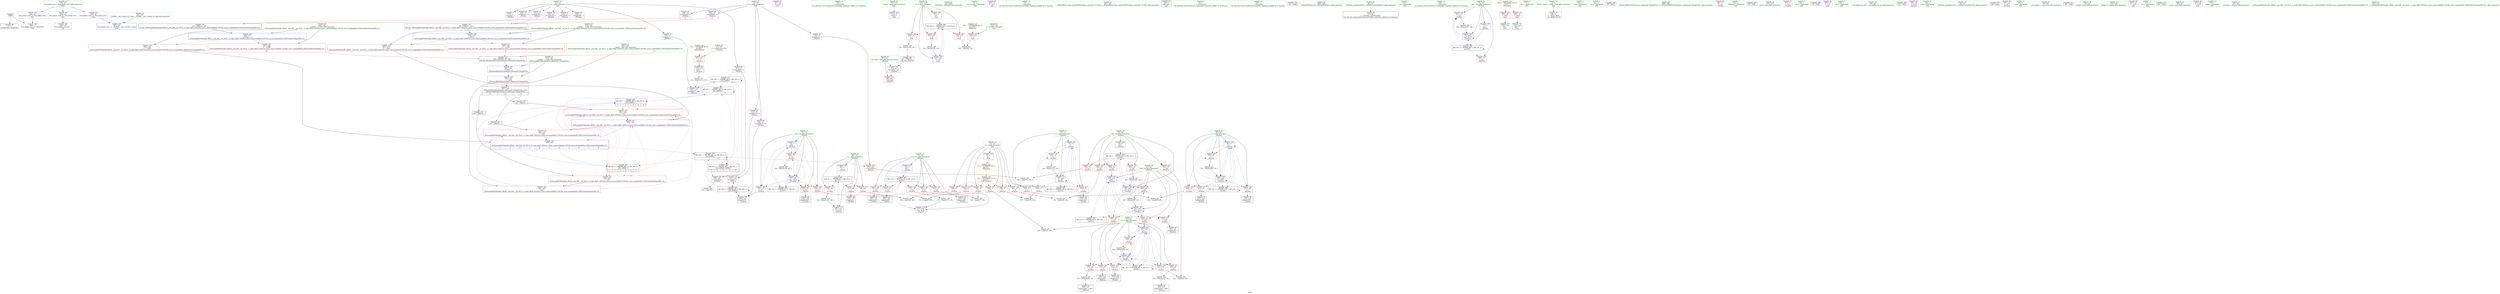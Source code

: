 digraph "SVFG" {
	label="SVFG";

	Node0x561dff64b0b0 [shape=record,color=grey,label="{NodeID: 0\nNullPtr}"];
	Node0x561dff64b0b0 -> Node0x561dff6716d0[style=solid];
	Node0x561dff64b0b0 -> Node0x561dff6781d0[style=solid];
	Node0x561dff674c80 [shape=record,color=grey,label="{NodeID: 263\n159 = cmp(158, 9, )\n}"];
	Node0x561dff678d60 [shape=record,color=blue,label="{NodeID: 180\n79\<--9\ni34\<--\n_Z5solvei\n}"];
	Node0x561dff678d60 -> Node0x561dff692430[style=dashed];
	Node0x561dff670040 [shape=record,color=purple,label="{NodeID: 97\n327\<--29\n\<--.str.6\nmain\n}"];
	Node0x561dff66e010 [shape=record,color=green,label="{NodeID: 14\n35\<--1\n\<--dummyObj\nCan only get source location for instruction, argument, global var or function.}"];
	Node0x561dff673950 [shape=record,color=blue,label="{NodeID: 194\n313\<--9\nretval\<--\nmain\n}"];
	Node0x561dff670c30 [shape=record,color=red,label="{NodeID: 111\n88\<--65\n\<--test.addr\n_Z5solvei\n}"];
	Node0x561dff66ee10 [shape=record,color=green,label="{NodeID: 28\n65\<--66\ntest.addr\<--test.addr_field_insensitive\n_Z5solvei\n}"];
	Node0x561dff66ee10 -> Node0x561dff670c30[style=solid];
	Node0x561dff66ee10 -> Node0x561dff6782d0[style=solid];
	Node0x561dff6aa7c0 [shape=record,color=black,label="{NodeID: 374\n293 = PHI(351, )\n}"];
	Node0x561dff6aa7c0 -> Node0x561dff677920[style=solid];
	Node0x561dff675ff0 [shape=record,color=red,label="{NodeID: 125\n155\<--75\n\<--j18\n_Z5solvei\n}"];
	Node0x561dff675ff0 -> Node0x561dff671db0[style=solid];
	Node0x561dff66fa00 [shape=record,color=green,label="{NodeID: 42\n261\<--262\n_ZNSolsEi\<--_ZNSolsEi_field_insensitive\n}"];
	Node0x561dff676b50 [shape=record,color=red,label="{NodeID: 139\n202\<--83\n\<--k\n_Z5solvei\n}"];
	Node0x561dff676b50 -> Node0x561dff675700[style=solid];
	Node0x561dff6716d0 [shape=record,color=black,label="{NodeID: 56\n2\<--3\ndummyVal\<--dummyVal\n}"];
	Node0x561dff6776b0 [shape=record,color=red,label="{NodeID: 153\n292\<--280\n\<--__b.addr\n_ZSt4swapIiENSt9enable_ifIXsr6__and_ISt6__not_ISt15__is_tuple_likeIT_EESt21is_move_constructibleIS3_ESt18is_move_assignableIS3_EEE5valueEvE4typeERS3_SC_\n|{<s0>12}}"];
	Node0x561dff6776b0:s0 -> Node0x561dff6aae90[style=solid,color=red];
	Node0x561dff672290 [shape=record,color=black,label="{NodeID: 70\n223\<--222\nidxprom60\<--\n_Z5solvei\n}"];
	Node0x561dff67dca0 [shape=record,color=grey,label="{NodeID: 250\n256 = Binary(255, 125, )\n}"];
	Node0x561dff67dca0 -> Node0x561dff6793e0[style=solid];
	Node0x561dff6782d0 [shape=record,color=blue,label="{NodeID: 167\n65\<--64\ntest.addr\<--test\n_Z5solvei\n}"];
	Node0x561dff6782d0 -> Node0x561dff670c30[style=dashed];
	Node0x561dff672df0 [shape=record,color=purple,label="{NodeID: 84\n224\<--11\narrayidx61\<--a\n_Z5solvei\n|{<s0>7}}"];
	Node0x561dff672df0:s0 -> Node0x561dff6aad10[style=solid,color=red];
	Node0x561dff64fa30 [shape=record,color=green,label="{NodeID: 1\n7\<--1\n__dso_handle\<--dummyObj\nGlob }"];
	Node0x561dff674e00 [shape=record,color=grey,label="{NodeID: 264\n107 = cmp(105, 106, )\n}"];
	Node0x561dff678e30 [shape=record,color=blue,label="{NodeID: 181\n81\<--184\nj38\<--\n_Z5solvei\n}"];
	Node0x561dff678e30 -> Node0x561dff676810[style=dashed];
	Node0x561dff678e30 -> Node0x561dff6768e0[style=dashed];
	Node0x561dff678e30 -> Node0x561dff6769b0[style=dashed];
	Node0x561dff678e30 -> Node0x561dff676a80[style=dashed];
	Node0x561dff678e30 -> Node0x561dff679310[style=dashed];
	Node0x561dff678e30 -> Node0x561dff692930[style=dashed];
	Node0x561dff670110 [shape=record,color=purple,label="{NodeID: 98\n328\<--31\n\<--.str.7\nmain\n}"];
	Node0x561dff66e110 [shape=record,color=green,label="{NodeID: 15\n114\<--1\n\<--dummyObj\nCan only get source location for instruction, argument, global var or function.}"];
	Node0x561dff673a20 [shape=record,color=blue,label="{NodeID: 195\n317\<--9\nit\<--\nmain\n}"];
	Node0x561dff673a20 -> Node0x561dff68df30[style=dashed];
	Node0x561dff670d00 [shape=record,color=red,label="{NodeID: 112\n111\<--67\n\<--c\n_Z5solvei\n}"];
	Node0x561dff670d00 -> Node0x561dff6719a0[style=solid];
	Node0x561dff66eee0 [shape=record,color=green,label="{NodeID: 29\n67\<--68\nc\<--c_field_insensitive\n_Z5solvei\n}"];
	Node0x561dff66eee0 -> Node0x561dff670d00[style=solid];
	Node0x561dff6aa8c0 [shape=record,color=black,label="{NodeID: 375\n297 = PHI(351, )\n}"];
	Node0x561dff6aa8c0 -> Node0x561dff6779f0[style=solid];
	Node0x561dff6760c0 [shape=record,color=red,label="{NodeID: 126\n161\<--75\n\<--j18\n_Z5solvei\n}"];
	Node0x561dff6760c0 -> Node0x561dff678a20[style=solid];
	Node0x561dff66fb00 [shape=record,color=green,label="{NodeID: 43\n264\<--265\n_ZSt4endlIcSt11char_traitsIcEERSt13basic_ostreamIT_T0_ES6_\<--_ZSt4endlIcSt11char_traitsIcEERSt13basic_ostreamIT_T0_ES6__field_insensitive\n}"];
	Node0x561dff676c20 [shape=record,color=red,label="{NodeID: 140\n212\<--83\n\<--k\n_Z5solvei\n}"];
	Node0x561dff676c20 -> Node0x561dff672020[style=solid];
	Node0x561dff6717d0 [shape=record,color=black,label="{NodeID: 57\n312\<--9\nmain_ret\<--\nmain\n}"];
	Node0x561dff677780 [shape=record,color=red,label="{NodeID: 154\n299\<--280\n\<--__b.addr\n_ZSt4swapIiENSt9enable_ifIXsr6__and_ISt6__not_ISt15__is_tuple_likeIT_EESt21is_move_constructibleIS3_ESt18is_move_assignableIS3_EEE5valueEvE4typeERS3_SC_\n}"];
	Node0x561dff677780 -> Node0x561dff673880[style=solid];
	Node0x561dff672360 [shape=record,color=black,label="{NodeID: 71\n234\<--233\nidxprom65\<--\n_Z5solvei\n}"];
	Node0x561dff67de20 [shape=record,color=grey,label="{NodeID: 251\n113 = Binary(112, 114, )\n}"];
	Node0x561dff67de20 -> Node0x561dff678540[style=solid];
	Node0x561dff6783a0 [shape=record,color=blue,label="{NodeID: 168\n69\<--9\ni\<--\n_Z5solvei\n}"];
	Node0x561dff6783a0 -> Node0x561dff68cb00[style=dashed];
	Node0x561dff672ec0 [shape=record,color=purple,label="{NodeID: 85\n143\<--13\narrayidx17\<--b\n_Z5solvei\n}"];
	Node0x561dff672ec0 -> Node0x561dff678880[style=solid];
	Node0x561dff65bf20 [shape=record,color=green,label="{NodeID: 2\n9\<--1\n\<--dummyObj\nCan only get source location for instruction, argument, global var or function.}"];
	Node0x561dff674f80 [shape=record,color=grey,label="{NodeID: 265\n189 = cmp(187, 188, )\n}"];
	Node0x561dff678f00 [shape=record,color=blue,label="{NodeID: 182\n83\<--199\nk\<--\n_Z5solvei\n}"];
	Node0x561dff678f00 -> Node0x561dff676b50[style=dashed];
	Node0x561dff678f00 -> Node0x561dff676c20[style=dashed];
	Node0x561dff678f00 -> Node0x561dff676cf0[style=dashed];
	Node0x561dff678f00 -> Node0x561dff676dc0[style=dashed];
	Node0x561dff678f00 -> Node0x561dff676e90[style=dashed];
	Node0x561dff678f00 -> Node0x561dff676f60[style=dashed];
	Node0x561dff678f00 -> Node0x561dff679240[style=dashed];
	Node0x561dff678f00 -> Node0x561dff692e30[style=dashed];
	Node0x561dff6701e0 [shape=record,color=purple,label="{NodeID: 99\n362\<--34\nllvm.global_ctors_0\<--llvm.global_ctors\nGlob }"];
	Node0x561dff6701e0 -> Node0x561dff677fd0[style=solid];
	Node0x561dff66e210 [shape=record,color=green,label="{NodeID: 16\n125\<--1\n\<--dummyObj\nCan only get source location for instruction, argument, global var or function.}"];
	Node0x561dff673af0 [shape=record,color=blue,label="{NodeID: 196\n317\<--343\nit\<--inc\nmain\n}"];
	Node0x561dff673af0 -> Node0x561dff68df30[style=dashed];
	Node0x561dff670dd0 [shape=record,color=red,label="{NodeID: 113\n99\<--69\n\<--i\n_Z5solvei\n}"];
	Node0x561dff670dd0 -> Node0x561dff675400[style=solid];
	Node0x561dff66efb0 [shape=record,color=green,label="{NodeID: 30\n69\<--70\ni\<--i_field_insensitive\n_Z5solvei\n}"];
	Node0x561dff66efb0 -> Node0x561dff670dd0[style=solid];
	Node0x561dff66efb0 -> Node0x561dff670ea0[style=solid];
	Node0x561dff66efb0 -> Node0x561dff6757d0[style=solid];
	Node0x561dff66efb0 -> Node0x561dff6783a0[style=solid];
	Node0x561dff66efb0 -> Node0x561dff6786e0[style=solid];
	Node0x561dff6aaa00 [shape=record,color=black,label="{NodeID: 376\n331 = PHI()\n}"];
	Node0x561dff690630 [shape=record,color=black,label="{NodeID: 293\nMR_28V_4 = PHI(MR_28V_6, MR_28V_3, )\npts\{140000 \}\n}"];
	Node0x561dff690630 -> Node0x561dff678880[style=dashed];
	Node0x561dff690630 -> Node0x561dff678a20[style=dashed];
	Node0x561dff690630 -> Node0x561dff690630[style=dashed];
	Node0x561dff690630 -> Node0x561dff693d30[style=dashed];
	Node0x561dff676190 [shape=record,color=red,label="{NodeID: 127\n168\<--75\n\<--j18\n_Z5solvei\n}"];
	Node0x561dff676190 -> Node0x561dff67d6a0[style=solid];
	Node0x561dff66fc00 [shape=record,color=green,label="{NodeID: 44\n266\<--267\n_ZNSolsEPFRSoS_E\<--_ZNSolsEPFRSoS_E_field_insensitive\n}"];
	Node0x561dff676cf0 [shape=record,color=red,label="{NodeID: 141\n218\<--83\n\<--k\n_Z5solvei\n}"];
	Node0x561dff676cf0 -> Node0x561dff67db20[style=solid];
	Node0x561dff6718a0 [shape=record,color=black,label="{NodeID: 58\n47\<--48\n\<--_ZNSt8ios_base4InitD1Ev\nCan only get source location for instruction, argument, global var or function.}"];
	Node0x561dff677850 [shape=record,color=red,label="{NodeID: 155\n290\<--287\n\<--call\n_ZSt4swapIiENSt9enable_ifIXsr6__and_ISt6__not_ISt15__is_tuple_likeIT_EESt21is_move_constructibleIS3_ESt18is_move_assignableIS3_EEE5valueEvE4typeERS3_SC_\n}"];
	Node0x561dff677850 -> Node0x561dff679650[style=solid];
	Node0x561dff672430 [shape=record,color=black,label="{NodeID: 72\n238\<--237\nidxprom68\<--sub67\n_Z5solvei\n}"];
	Node0x561dff67dfa0 [shape=record,color=grey,label="{NodeID: 252\n174 = Binary(173, 125, )\n}"];
	Node0x561dff67dfa0 -> Node0x561dff678bc0[style=solid];
	Node0x561dff678470 [shape=record,color=blue,label="{NodeID: 169\n71\<--9\nj\<--\n_Z5solvei\n}"];
	Node0x561dff678470 -> Node0x561dff6758a0[style=dashed];
	Node0x561dff678470 -> Node0x561dff675970[style=dashed];
	Node0x561dff678470 -> Node0x561dff675a40[style=dashed];
	Node0x561dff678470 -> Node0x561dff678610[style=dashed];
	Node0x561dff678470 -> Node0x561dff68d000[style=dashed];
	Node0x561dff672f90 [shape=record,color=purple,label="{NodeID: 86\n164\<--13\narrayidx27\<--b\n_Z5solvei\n}"];
	Node0x561dff672f90 -> Node0x561dff678a20[style=solid];
	Node0x561dff65bfb0 [shape=record,color=green,label="{NodeID: 3\n15\<--1\n.str\<--dummyObj\nGlob }"];
	Node0x561dff675100 [shape=record,color=grey,label="{NodeID: 266\n196 = cmp(194, 195, )\n}"];
	Node0x561dff678fd0 [shape=record,color=blue,label="{NodeID: 183\n85\<--9\nt\<--\n_Z5solvei\n}"];
	Node0x561dff678fd0 -> Node0x561dff677030[style=dashed];
	Node0x561dff678fd0 -> Node0x561dff677100[style=dashed];
	Node0x561dff678fd0 -> Node0x561dff6771d0[style=dashed];
	Node0x561dff678fd0 -> Node0x561dff6772a0[style=dashed];
	Node0x561dff678fd0 -> Node0x561dff678fd0[style=dashed];
	Node0x561dff678fd0 -> Node0x561dff6790a0[style=dashed];
	Node0x561dff678fd0 -> Node0x561dff693330[style=dashed];
	Node0x561dff6702e0 [shape=record,color=purple,label="{NodeID: 100\n363\<--34\nllvm.global_ctors_1\<--llvm.global_ctors\nGlob }"];
	Node0x561dff6702e0 -> Node0x561dff6780d0[style=solid];
	Node0x561dff66e310 [shape=record,color=green,label="{NodeID: 17\n145\<--1\n\<--dummyObj\nCan only get source location for instruction, argument, global var or function.}"];
	Node0x561dff68c100 [shape=record,color=black,label="{NodeID: 280\nMR_26V_7 = PHI(MR_26V_8, MR_26V_6, )\npts\{120000 \}\n|{<s0>7|<s1>7|<s2>7|<s3>8|<s4>8|<s5>8}}"];
	Node0x561dff68c100:s0 -> Node0x561dff677850[style=dashed,color=red];
	Node0x561dff68c100:s1 -> Node0x561dff677920[style=dashed,color=red];
	Node0x561dff68c100:s2 -> Node0x561dff6737b0[style=dashed,color=red];
	Node0x561dff68c100:s3 -> Node0x561dff677850[style=dashed,color=red];
	Node0x561dff68c100:s4 -> Node0x561dff677920[style=dashed,color=red];
	Node0x561dff68c100:s5 -> Node0x561dff6737b0[style=dashed,color=red];
	Node0x561dff673bc0 [shape=record,color=blue,label="{NodeID: 197\n353\<--352\n__t.addr\<--__t\n_ZSt4moveIRiEONSt16remove_referenceIT_E4typeEOS2_\n}"];
	Node0x561dff673bc0 -> Node0x561dff677e00[style=dashed];
	Node0x561dff670ea0 [shape=record,color=red,label="{NodeID: 114\n115\<--69\n\<--i\n_Z5solvei\n}"];
	Node0x561dff670ea0 -> Node0x561dff671a70[style=solid];
	Node0x561dff66f080 [shape=record,color=green,label="{NodeID: 31\n71\<--72\nj\<--j_field_insensitive\n_Z5solvei\n}"];
	Node0x561dff66f080 -> Node0x561dff6758a0[style=solid];
	Node0x561dff66f080 -> Node0x561dff675970[style=solid];
	Node0x561dff66f080 -> Node0x561dff675a40[style=solid];
	Node0x561dff66f080 -> Node0x561dff678470[style=solid];
	Node0x561dff66f080 -> Node0x561dff678610[style=solid];
	Node0x561dff6aaad0 [shape=record,color=black,label="{NodeID: 377\n276 = PHI(217, 235, )\n0th arg _ZSt4swapIiENSt9enable_ifIXsr6__and_ISt6__not_ISt15__is_tuple_likeIT_EESt21is_move_constructibleIS3_ESt18is_move_assignableIS3_EEE5valueEvE4typeERS3_SC_ }"];
	Node0x561dff6aaad0 -> Node0x561dff6794b0[style=solid];
	Node0x561dff690b30 [shape=record,color=black,label="{NodeID: 294\nMR_12V_3 = PHI(MR_12V_4, MR_12V_2, )\npts\{74 \}\n}"];
	Node0x561dff690b30 -> Node0x561dff675b10[style=dashed];
	Node0x561dff690b30 -> Node0x561dff675be0[style=dashed];
	Node0x561dff690b30 -> Node0x561dff675cb0[style=dashed];
	Node0x561dff690b30 -> Node0x561dff675d80[style=dashed];
	Node0x561dff690b30 -> Node0x561dff675e50[style=dashed];
	Node0x561dff690b30 -> Node0x561dff678bc0[style=dashed];
	Node0x561dff676260 [shape=record,color=red,label="{NodeID: 128\n241\<--77\n\<--ans\n_Z5solvei\n}"];
	Node0x561dff676260 -> Node0x561dff67e8a0[style=solid];
	Node0x561dff66fd00 [shape=record,color=green,label="{NodeID: 45\n278\<--279\n__a.addr\<--__a.addr_field_insensitive\n_ZSt4swapIiENSt9enable_ifIXsr6__and_ISt6__not_ISt15__is_tuple_likeIT_EESt21is_move_constructibleIS3_ESt18is_move_assignableIS3_EEE5valueEvE4typeERS3_SC_\n}"];
	Node0x561dff66fd00 -> Node0x561dff677510[style=solid];
	Node0x561dff66fd00 -> Node0x561dff6775e0[style=solid];
	Node0x561dff66fd00 -> Node0x561dff6794b0[style=solid];
	Node0x561dff676dc0 [shape=record,color=red,label="{NodeID: 142\n233\<--83\n\<--k\n_Z5solvei\n}"];
	Node0x561dff676dc0 -> Node0x561dff672360[style=solid];
	Node0x561dff6719a0 [shape=record,color=black,label="{NodeID: 59\n112\<--111\nconv\<--\n_Z5solvei\n}"];
	Node0x561dff6719a0 -> Node0x561dff67de20[style=solid];
	Node0x561dff677920 [shape=record,color=red,label="{NodeID: 156\n294\<--293\n\<--call1\n_ZSt4swapIiENSt9enable_ifIXsr6__and_ISt6__not_ISt15__is_tuple_likeIT_EESt21is_move_constructibleIS3_ESt18is_move_assignableIS3_EEE5valueEvE4typeERS3_SC_\n}"];
	Node0x561dff677920 -> Node0x561dff6737b0[style=solid];
	Node0x561dff672500 [shape=record,color=black,label="{NodeID: 73\n323\<--320\ncall\<--\nmain\n}"];
	Node0x561dff67e120 [shape=record,color=grey,label="{NodeID: 253\n230 = Binary(229, 125, )\n}"];
	Node0x561dff67e120 -> Node0x561dff6790a0[style=solid];
	Node0x561dff678540 [shape=record,color=blue,label="{NodeID: 170\n120\<--113\narrayidx7\<--sub\n_Z5solvei\n}"];
	Node0x561dff678540 -> Node0x561dff689900[style=dashed];
	Node0x561dff673060 [shape=record,color=purple,label="{NodeID: 87\n193\<--13\narrayidx43\<--b\n_Z5solvei\n}"];
	Node0x561dff673060 -> Node0x561dff677440[style=solid];
	Node0x561dff65c040 [shape=record,color=green,label="{NodeID: 4\n17\<--1\n.str.1\<--dummyObj\nGlob }"];
	Node0x561dff675280 [shape=record,color=grey,label="{NodeID: 267\n210 = cmp(208, 209, )\n}"];
	Node0x561dff6790a0 [shape=record,color=blue,label="{NodeID: 184\n85\<--230\nt\<--inc63\n_Z5solvei\n}"];
	Node0x561dff6790a0 -> Node0x561dff677030[style=dashed];
	Node0x561dff6790a0 -> Node0x561dff677100[style=dashed];
	Node0x561dff6790a0 -> Node0x561dff6771d0[style=dashed];
	Node0x561dff6790a0 -> Node0x561dff6772a0[style=dashed];
	Node0x561dff6790a0 -> Node0x561dff678fd0[style=dashed];
	Node0x561dff6790a0 -> Node0x561dff6790a0[style=dashed];
	Node0x561dff6790a0 -> Node0x561dff693330[style=dashed];
	Node0x561dff6703e0 [shape=record,color=purple,label="{NodeID: 101\n364\<--34\nllvm.global_ctors_2\<--llvm.global_ctors\nGlob }"];
	Node0x561dff6703e0 -> Node0x561dff6781d0[style=solid];
	Node0x561dff66e410 [shape=record,color=green,label="{NodeID: 18\n4\<--6\n_ZStL8__ioinit\<--_ZStL8__ioinit_field_insensitive\nGlob }"];
	Node0x561dff66e410 -> Node0x561dff672770[style=solid];
	Node0x561dff68c600 [shape=record,color=black,label="{NodeID: 281\nMR_28V_9 = PHI(MR_28V_10, MR_28V_8, )\npts\{140000 \}\n|{<s0>7|<s1>7|<s2>7|<s3>8|<s4>8|<s5>8}}"];
	Node0x561dff68c600:s0 -> Node0x561dff677850[style=dashed,color=red];
	Node0x561dff68c600:s1 -> Node0x561dff677920[style=dashed,color=red];
	Node0x561dff68c600:s2 -> Node0x561dff6737b0[style=dashed,color=red];
	Node0x561dff68c600:s3 -> Node0x561dff677850[style=dashed,color=red];
	Node0x561dff68c600:s4 -> Node0x561dff677920[style=dashed,color=red];
	Node0x561dff68c600:s5 -> Node0x561dff6737b0[style=dashed,color=red];
	Node0x561dff6757d0 [shape=record,color=red,label="{NodeID: 115\n131\<--69\n\<--i\n_Z5solvei\n}"];
	Node0x561dff6757d0 -> Node0x561dff67e2a0[style=solid];
	Node0x561dff66f150 [shape=record,color=green,label="{NodeID: 32\n73\<--74\ni12\<--i12_field_insensitive\n_Z5solvei\n}"];
	Node0x561dff66f150 -> Node0x561dff675b10[style=solid];
	Node0x561dff66f150 -> Node0x561dff675be0[style=solid];
	Node0x561dff66f150 -> Node0x561dff675cb0[style=solid];
	Node0x561dff66f150 -> Node0x561dff675d80[style=solid];
	Node0x561dff66f150 -> Node0x561dff675e50[style=solid];
	Node0x561dff66f150 -> Node0x561dff6787b0[style=solid];
	Node0x561dff66f150 -> Node0x561dff678bc0[style=solid];
	Node0x561dff6aad10 [shape=record,color=black,label="{NodeID: 378\n277 = PHI(224, 239, )\n1st arg _ZSt4swapIiENSt9enable_ifIXsr6__and_ISt6__not_ISt15__is_tuple_likeIT_EESt21is_move_constructibleIS3_ESt18is_move_assignableIS3_EEE5valueEvE4typeERS3_SC_ }"];
	Node0x561dff6aad10 -> Node0x561dff679580[style=solid];
	Node0x561dff691030 [shape=record,color=black,label="{NodeID: 295\nMR_14V_2 = PHI(MR_14V_4, MR_14V_1, )\npts\{76 \}\n}"];
	Node0x561dff691030 -> Node0x561dff678950[style=dashed];
	Node0x561dff676330 [shape=record,color=red,label="{NodeID: 129\n259\<--77\n\<--ans\n_Z5solvei\n}"];
	Node0x561dff66fdd0 [shape=record,color=green,label="{NodeID: 46\n280\<--281\n__b.addr\<--__b.addr_field_insensitive\n_ZSt4swapIiENSt9enable_ifIXsr6__and_ISt6__not_ISt15__is_tuple_likeIT_EESt21is_move_constructibleIS3_ESt18is_move_assignableIS3_EEE5valueEvE4typeERS3_SC_\n}"];
	Node0x561dff66fdd0 -> Node0x561dff6776b0[style=solid];
	Node0x561dff66fdd0 -> Node0x561dff677780[style=solid];
	Node0x561dff66fdd0 -> Node0x561dff679580[style=solid];
	Node0x561dff676e90 [shape=record,color=red,label="{NodeID: 143\n236\<--83\n\<--k\n_Z5solvei\n}"];
	Node0x561dff676e90 -> Node0x561dff67ea20[style=solid];
	Node0x561dff671a70 [shape=record,color=black,label="{NodeID: 60\n116\<--115\nidxprom\<--\n_Z5solvei\n}"];
	Node0x561dff6779f0 [shape=record,color=red,label="{NodeID: 157\n298\<--297\n\<--call2\n_ZSt4swapIiENSt9enable_ifIXsr6__and_ISt6__not_ISt15__is_tuple_likeIT_EESt21is_move_constructibleIS3_ESt18is_move_assignableIS3_EEE5valueEvE4typeERS3_SC_\n}"];
	Node0x561dff6779f0 -> Node0x561dff673880[style=solid];
	Node0x561dff6725d0 [shape=record,color=black,label="{NodeID: 74\n329\<--326\ncall1\<--\nmain\n}"];
	Node0x561dff67e2a0 [shape=record,color=grey,label="{NodeID: 254\n132 = Binary(131, 125, )\n}"];
	Node0x561dff67e2a0 -> Node0x561dff6786e0[style=solid];
	Node0x561dff678610 [shape=record,color=blue,label="{NodeID: 171\n71\<--124\nj\<--inc\n_Z5solvei\n}"];
	Node0x561dff678610 -> Node0x561dff6758a0[style=dashed];
	Node0x561dff678610 -> Node0x561dff675970[style=dashed];
	Node0x561dff678610 -> Node0x561dff675a40[style=dashed];
	Node0x561dff678610 -> Node0x561dff678610[style=dashed];
	Node0x561dff678610 -> Node0x561dff68d000[style=dashed];
	Node0x561dff673130 [shape=record,color=purple,label="{NodeID: 88\n235\<--13\narrayidx66\<--b\n_Z5solvei\n|{<s0>8}}"];
	Node0x561dff673130:s0 -> Node0x561dff6aaad0[style=solid,color=red];
	Node0x561dff65c0d0 [shape=record,color=green,label="{NodeID: 5\n19\<--1\n.str.2\<--dummyObj\nGlob }"];
	Node0x561dff675400 [shape=record,color=grey,label="{NodeID: 268\n101 = cmp(99, 100, )\n}"];
	Node0x561dff679170 [shape=record,color=blue,label="{NodeID: 185\n77\<--242\nans\<--inc70\n_Z5solvei\n}"];
	Node0x561dff679170 -> Node0x561dff676260[style=dashed];
	Node0x561dff679170 -> Node0x561dff679170[style=dashed];
	Node0x561dff679170 -> Node0x561dff691f30[style=dashed];
	Node0x561dff6704e0 [shape=record,color=red,label="{NodeID: 102\n100\<--8\n\<--n\n_Z5solvei\n}"];
	Node0x561dff6704e0 -> Node0x561dff675400[style=solid];
	Node0x561dff66e510 [shape=record,color=green,label="{NodeID: 19\n8\<--10\nn\<--n_field_insensitive\nGlob }"];
	Node0x561dff66e510 -> Node0x561dff6704e0[style=solid];
	Node0x561dff66e510 -> Node0x561dff6705b0[style=solid];
	Node0x561dff66e510 -> Node0x561dff670680[style=solid];
	Node0x561dff66e510 -> Node0x561dff670750[style=solid];
	Node0x561dff66e510 -> Node0x561dff670820[style=solid];
	Node0x561dff66e510 -> Node0x561dff6708f0[style=solid];
	Node0x561dff66e510 -> Node0x561dff6709c0[style=solid];
	Node0x561dff66e510 -> Node0x561dff677ed0[style=solid];
	Node0x561dff68cb00 [shape=record,color=black,label="{NodeID: 282\nMR_8V_3 = PHI(MR_8V_4, MR_8V_2, )\npts\{70 \}\n}"];
	Node0x561dff68cb00 -> Node0x561dff670dd0[style=dashed];
	Node0x561dff68cb00 -> Node0x561dff670ea0[style=dashed];
	Node0x561dff68cb00 -> Node0x561dff6757d0[style=dashed];
	Node0x561dff68cb00 -> Node0x561dff6786e0[style=dashed];
	Node0x561dff6758a0 [shape=record,color=red,label="{NodeID: 116\n105\<--71\n\<--j\n_Z5solvei\n}"];
	Node0x561dff6758a0 -> Node0x561dff674e00[style=solid];
	Node0x561dff66f220 [shape=record,color=green,label="{NodeID: 33\n75\<--76\nj18\<--j18_field_insensitive\n_Z5solvei\n}"];
	Node0x561dff66f220 -> Node0x561dff675f20[style=solid];
	Node0x561dff66f220 -> Node0x561dff675ff0[style=solid];
	Node0x561dff66f220 -> Node0x561dff6760c0[style=solid];
	Node0x561dff66f220 -> Node0x561dff676190[style=solid];
	Node0x561dff66f220 -> Node0x561dff678950[style=solid];
	Node0x561dff66f220 -> Node0x561dff678af0[style=solid];
	Node0x561dff6aae90 [shape=record,color=black,label="{NodeID: 379\n352 = PHI(286, 292, 282, )\n0th arg _ZSt4moveIRiEONSt16remove_referenceIT_E4typeEOS2_ }"];
	Node0x561dff6aae90 -> Node0x561dff673bc0[style=solid];
	Node0x561dff676400 [shape=record,color=red,label="{NodeID: 130\n180\<--79\n\<--i34\n_Z5solvei\n}"];
	Node0x561dff676400 -> Node0x561dff674980[style=solid];
	Node0x561dff66fea0 [shape=record,color=green,label="{NodeID: 47\n282\<--283\n__tmp\<--__tmp_field_insensitive\n_ZSt4swapIiENSt9enable_ifIXsr6__and_ISt6__not_ISt15__is_tuple_likeIT_EESt21is_move_constructibleIS3_ESt18is_move_assignableIS3_EEE5valueEvE4typeERS3_SC_\n|{|<s1>13}}"];
	Node0x561dff66fea0 -> Node0x561dff679650[style=solid];
	Node0x561dff66fea0:s1 -> Node0x561dff6aae90[style=solid,color=red];
	Node0x561dff676f60 [shape=record,color=red,label="{NodeID: 144\n245\<--83\n\<--k\n_Z5solvei\n}"];
	Node0x561dff676f60 -> Node0x561dff67e720[style=solid];
	Node0x561dff671b40 [shape=record,color=black,label="{NodeID: 61\n119\<--118\nidxprom6\<--\n_Z5solvei\n}"];
	Node0x561dff677ac0 [shape=record,color=red,label="{NodeID: 158\n335\<--315\n\<--tc\nmain\n}"];
	Node0x561dff677ac0 -> Node0x561dff674b00[style=solid];
	Node0x561dff6726a0 [shape=record,color=black,label="{NodeID: 75\n351\<--356\n_ZSt4moveIRiEONSt16remove_referenceIT_E4typeEOS2__ret\<--\n_ZSt4moveIRiEONSt16remove_referenceIT_E4typeEOS2_\n|{<s0>11|<s1>12|<s2>13}}"];
	Node0x561dff6726a0:s0 -> Node0x561dff6aa600[style=solid,color=blue];
	Node0x561dff6726a0:s1 -> Node0x561dff6aa7c0[style=solid,color=blue];
	Node0x561dff6726a0:s2 -> Node0x561dff6aa8c0[style=solid,color=blue];
	Node0x561dff67e420 [shape=record,color=grey,label="{NodeID: 255\n124 = Binary(123, 125, )\n}"];
	Node0x561dff67e420 -> Node0x561dff678610[style=solid];
	Node0x561dff6786e0 [shape=record,color=blue,label="{NodeID: 172\n69\<--132\ni\<--inc10\n_Z5solvei\n}"];
	Node0x561dff6786e0 -> Node0x561dff68cb00[style=dashed];
	Node0x561dff673200 [shape=record,color=purple,label="{NodeID: 89\n239\<--13\narrayidx69\<--b\n_Z5solvei\n|{<s0>8}}"];
	Node0x561dff673200:s0 -> Node0x561dff6aad10[style=solid,color=red];
	Node0x561dff65c500 [shape=record,color=green,label="{NodeID: 6\n21\<--1\n.str.3\<--dummyObj\nGlob }"];
	Node0x561dff675580 [shape=record,color=grey,label="{NodeID: 269\n150 = cmp(148, 149, )\n}"];
	Node0x561dff679240 [shape=record,color=blue,label="{NodeID: 186\n83\<--246\nk\<--dec\n_Z5solvei\n}"];
	Node0x561dff679240 -> Node0x561dff676b50[style=dashed];
	Node0x561dff679240 -> Node0x561dff676c20[style=dashed];
	Node0x561dff679240 -> Node0x561dff676cf0[style=dashed];
	Node0x561dff679240 -> Node0x561dff676dc0[style=dashed];
	Node0x561dff679240 -> Node0x561dff676e90[style=dashed];
	Node0x561dff679240 -> Node0x561dff676f60[style=dashed];
	Node0x561dff679240 -> Node0x561dff679240[style=dashed];
	Node0x561dff679240 -> Node0x561dff692e30[style=dashed];
	Node0x561dff6705b0 [shape=record,color=red,label="{NodeID: 103\n106\<--8\n\<--n\n_Z5solvei\n}"];
	Node0x561dff6705b0 -> Node0x561dff674e00[style=solid];
	Node0x561dff66e610 [shape=record,color=green,label="{NodeID: 20\n11\<--12\na\<--a_field_insensitive\nGlob }"];
	Node0x561dff66e610 -> Node0x561dff672840[style=solid];
	Node0x561dff66e610 -> Node0x561dff672910[style=solid];
	Node0x561dff66e610 -> Node0x561dff6729e0[style=solid];
	Node0x561dff66e610 -> Node0x561dff672ab0[style=solid];
	Node0x561dff66e610 -> Node0x561dff672b80[style=solid];
	Node0x561dff66e610 -> Node0x561dff672c50[style=solid];
	Node0x561dff66e610 -> Node0x561dff672d20[style=solid];
	Node0x561dff66e610 -> Node0x561dff672df0[style=solid];
	Node0x561dff35fe60 [shape=record,color=black,label="{NodeID: 366\n90 = PHI()\n}"];
	Node0x561dff68d000 [shape=record,color=black,label="{NodeID: 283\nMR_10V_2 = PHI(MR_10V_4, MR_10V_1, )\npts\{72 \}\n}"];
	Node0x561dff68d000 -> Node0x561dff678470[style=dashed];
	Node0x561dff675970 [shape=record,color=red,label="{NodeID: 117\n118\<--71\n\<--j\n_Z5solvei\n}"];
	Node0x561dff675970 -> Node0x561dff671b40[style=solid];
	Node0x561dff66f2f0 [shape=record,color=green,label="{NodeID: 34\n77\<--78\nans\<--ans_field_insensitive\n_Z5solvei\n}"];
	Node0x561dff66f2f0 -> Node0x561dff676260[style=solid];
	Node0x561dff66f2f0 -> Node0x561dff676330[style=solid];
	Node0x561dff66f2f0 -> Node0x561dff678c90[style=solid];
	Node0x561dff66f2f0 -> Node0x561dff679170[style=solid];
	Node0x561dff6ab0e0 [shape=record,color=black,label="{NodeID: 380\n64 = PHI(339, )\n0th arg _Z5solvei }"];
	Node0x561dff6ab0e0 -> Node0x561dff6782d0[style=solid];
	Node0x561dff6764d0 [shape=record,color=red,label="{NodeID: 131\n184\<--79\n\<--i34\n_Z5solvei\n}"];
	Node0x561dff6764d0 -> Node0x561dff678e30[style=solid];
	Node0x561dff670f90 [shape=record,color=green,label="{NodeID: 48\n288\<--289\n_ZSt4moveIRiEONSt16remove_referenceIT_E4typeEOS2_\<--_ZSt4moveIRiEONSt16remove_referenceIT_E4typeEOS2__field_insensitive\n}"];
	Node0x561dff677030 [shape=record,color=red,label="{NodeID: 145\n208\<--85\n\<--t\n_Z5solvei\n}"];
	Node0x561dff677030 -> Node0x561dff675280[style=solid];
	Node0x561dff671c10 [shape=record,color=black,label="{NodeID: 62\n142\<--141\nidxprom16\<--\n_Z5solvei\n}"];
	Node0x561dff677b90 [shape=record,color=red,label="{NodeID: 159\n334\<--317\n\<--it\nmain\n}"];
	Node0x561dff677b90 -> Node0x561dff674b00[style=solid];
	Node0x561dff672770 [shape=record,color=purple,label="{NodeID: 76\n45\<--4\n\<--_ZStL8__ioinit\n__cxx_global_var_init\n}"];
	Node0x561dff67e5a0 [shape=record,color=grey,label="{NodeID: 256\n251 = Binary(250, 125, )\n}"];
	Node0x561dff67e5a0 -> Node0x561dff679310[style=solid];
	Node0x561dff6787b0 [shape=record,color=blue,label="{NodeID: 173\n73\<--9\ni12\<--\n_Z5solvei\n}"];
	Node0x561dff6787b0 -> Node0x561dff690b30[style=dashed];
	Node0x561dff6732d0 [shape=record,color=purple,label="{NodeID: 90\n89\<--15\n\<--.str\n_Z5solvei\n}"];
	Node0x561dff65c590 [shape=record,color=green,label="{NodeID: 7\n23\<--1\n_ZSt4cout\<--dummyObj\nGlob }"];
	Node0x561dff675700 [shape=record,color=grey,label="{NodeID: 270\n204 = cmp(202, 203, )\n}"];
	Node0x561dff679310 [shape=record,color=blue,label="{NodeID: 187\n81\<--251\nj38\<--inc74\n_Z5solvei\n}"];
	Node0x561dff679310 -> Node0x561dff676810[style=dashed];
	Node0x561dff679310 -> Node0x561dff6768e0[style=dashed];
	Node0x561dff679310 -> Node0x561dff6769b0[style=dashed];
	Node0x561dff679310 -> Node0x561dff676a80[style=dashed];
	Node0x561dff679310 -> Node0x561dff679310[style=dashed];
	Node0x561dff679310 -> Node0x561dff692930[style=dashed];
	Node0x561dff670680 [shape=record,color=red,label="{NodeID: 104\n138\<--8\n\<--n\n_Z5solvei\n}"];
	Node0x561dff670680 -> Node0x561dff674800[style=solid];
	Node0x561dff66e710 [shape=record,color=green,label="{NodeID: 21\n13\<--14\nb\<--b_field_insensitive\nGlob }"];
	Node0x561dff66e710 -> Node0x561dff672ec0[style=solid];
	Node0x561dff66e710 -> Node0x561dff672f90[style=solid];
	Node0x561dff66e710 -> Node0x561dff673060[style=solid];
	Node0x561dff66e710 -> Node0x561dff673130[style=solid];
	Node0x561dff66e710 -> Node0x561dff673200[style=solid];
	Node0x561dff6a8450 [shape=record,color=black,label="{NodeID: 367\n94 = PHI()\n}"];
	Node0x561dff675a40 [shape=record,color=red,label="{NodeID: 118\n123\<--71\n\<--j\n_Z5solvei\n}"];
	Node0x561dff675a40 -> Node0x561dff67e420[style=solid];
	Node0x561dff66f3c0 [shape=record,color=green,label="{NodeID: 35\n79\<--80\ni34\<--i34_field_insensitive\n_Z5solvei\n}"];
	Node0x561dff66f3c0 -> Node0x561dff676400[style=solid];
	Node0x561dff66f3c0 -> Node0x561dff6764d0[style=solid];
	Node0x561dff66f3c0 -> Node0x561dff6765a0[style=solid];
	Node0x561dff66f3c0 -> Node0x561dff676670[style=solid];
	Node0x561dff66f3c0 -> Node0x561dff676740[style=solid];
	Node0x561dff66f3c0 -> Node0x561dff678d60[style=solid];
	Node0x561dff66f3c0 -> Node0x561dff6793e0[style=solid];
	Node0x561dff691f30 [shape=record,color=black,label="{NodeID: 298\nMR_16V_3 = PHI(MR_16V_6, MR_16V_2, )\npts\{78 \}\n}"];
	Node0x561dff691f30 -> Node0x561dff676260[style=dashed];
	Node0x561dff691f30 -> Node0x561dff676330[style=dashed];
	Node0x561dff691f30 -> Node0x561dff679170[style=dashed];
	Node0x561dff691f30 -> Node0x561dff691f30[style=dashed];
	Node0x561dff6765a0 [shape=record,color=red,label="{NodeID: 132\n195\<--79\n\<--i34\n_Z5solvei\n}"];
	Node0x561dff6765a0 -> Node0x561dff675100[style=solid];
	Node0x561dff671090 [shape=record,color=green,label="{NodeID: 49\n310\<--311\nmain\<--main_field_insensitive\n}"];
	Node0x561dff6951f0 [shape=record,color=yellow,style=double,label="{NodeID: 312\n2V_1 = ENCHI(MR_2V_0)\npts\{10 \}\nFun[main]|{<s0>17}}"];
	Node0x561dff6951f0:s0 -> Node0x561dff695570[style=dashed,color=red];
	Node0x561dff677100 [shape=record,color=red,label="{NodeID: 146\n215\<--85\n\<--t\n_Z5solvei\n}"];
	Node0x561dff677100 -> Node0x561dff6720f0[style=solid];
	Node0x561dff671ce0 [shape=record,color=black,label="{NodeID: 63\n153\<--152\nidxprom22\<--\n_Z5solvei\n}"];
	Node0x561dff677c60 [shape=record,color=red,label="{NodeID: 160\n338\<--317\n\<--it\nmain\n}"];
	Node0x561dff677c60 -> Node0x561dff67d820[style=solid];
	Node0x561dff672840 [shape=record,color=purple,label="{NodeID: 77\n117\<--11\narrayidx\<--a\n_Z5solvei\n}"];
	Node0x561dff67e720 [shape=record,color=grey,label="{NodeID: 257\n246 = Binary(245, 145, )\n}"];
	Node0x561dff67e720 -> Node0x561dff679240[style=solid];
	Node0x561dff678880 [shape=record,color=blue,label="{NodeID: 174\n143\<--145\narrayidx17\<--\n_Z5solvei\n}"];
	Node0x561dff678880 -> Node0x561dff690630[style=dashed];
	Node0x561dff6733a0 [shape=record,color=purple,label="{NodeID: 91\n93\<--17\n\<--.str.1\n_Z5solvei\n}"];
	Node0x561dff65c650 [shape=record,color=green,label="{NodeID: 8\n24\<--1\n.str.4\<--dummyObj\nGlob }"];
	Node0x561dff6793e0 [shape=record,color=blue,label="{NodeID: 188\n79\<--256\ni34\<--inc77\n_Z5solvei\n}"];
	Node0x561dff6793e0 -> Node0x561dff692430[style=dashed];
	Node0x561dff670750 [shape=record,color=red,label="{NodeID: 105\n149\<--8\n\<--n\n_Z5solvei\n}"];
	Node0x561dff670750 -> Node0x561dff675580[style=solid];
	Node0x561dff66e810 [shape=record,color=green,label="{NodeID: 22\n34\<--38\nllvm.global_ctors\<--llvm.global_ctors_field_insensitive\nGlob }"];
	Node0x561dff66e810 -> Node0x561dff6701e0[style=solid];
	Node0x561dff66e810 -> Node0x561dff6702e0[style=solid];
	Node0x561dff66e810 -> Node0x561dff6703e0[style=solid];
	Node0x561dff6aa100 [shape=record,color=black,label="{NodeID: 368\n46 = PHI()\n}"];
	Node0x561dff68da00 [shape=record,color=black,label="{NodeID: 285\nMR_36V_2 = PHI(MR_36V_3, MR_36V_1, )\npts\{120000 140000 \}\n|{<s0>17|<s1>17|<s2>17|<s3>17|<s4>17}}"];
	Node0x561dff68da00:s0 -> Node0x561dff677370[style=dashed,color=red];
	Node0x561dff68da00:s1 -> Node0x561dff678880[style=dashed,color=red];
	Node0x561dff68da00:s2 -> Node0x561dff689900[style=dashed,color=red];
	Node0x561dff68da00:s3 -> Node0x561dff693830[style=dashed,color=red];
	Node0x561dff68da00:s4 -> Node0x561dff693d30[style=dashed,color=red];
	Node0x561dff675b10 [shape=record,color=red,label="{NodeID: 119\n137\<--73\n\<--i12\n_Z5solvei\n}"];
	Node0x561dff675b10 -> Node0x561dff674800[style=solid];
	Node0x561dff66f490 [shape=record,color=green,label="{NodeID: 36\n81\<--82\nj38\<--j38_field_insensitive\n_Z5solvei\n}"];
	Node0x561dff66f490 -> Node0x561dff676810[style=solid];
	Node0x561dff66f490 -> Node0x561dff6768e0[style=solid];
	Node0x561dff66f490 -> Node0x561dff6769b0[style=solid];
	Node0x561dff66f490 -> Node0x561dff676a80[style=solid];
	Node0x561dff66f490 -> Node0x561dff678e30[style=solid];
	Node0x561dff66f490 -> Node0x561dff679310[style=solid];
	Node0x561dff692430 [shape=record,color=black,label="{NodeID: 299\nMR_18V_3 = PHI(MR_18V_4, MR_18V_2, )\npts\{80 \}\n}"];
	Node0x561dff692430 -> Node0x561dff676400[style=dashed];
	Node0x561dff692430 -> Node0x561dff6764d0[style=dashed];
	Node0x561dff692430 -> Node0x561dff6765a0[style=dashed];
	Node0x561dff692430 -> Node0x561dff676670[style=dashed];
	Node0x561dff692430 -> Node0x561dff676740[style=dashed];
	Node0x561dff692430 -> Node0x561dff6793e0[style=dashed];
	Node0x561dff676670 [shape=record,color=red,label="{NodeID: 133\n203\<--79\n\<--i34\n_Z5solvei\n}"];
	Node0x561dff676670 -> Node0x561dff675700[style=solid];
	Node0x561dff671190 [shape=record,color=green,label="{NodeID: 50\n313\<--314\nretval\<--retval_field_insensitive\nmain\n}"];
	Node0x561dff671190 -> Node0x561dff673950[style=solid];
	Node0x561dff6771d0 [shape=record,color=red,label="{NodeID: 147\n222\<--85\n\<--t\n_Z5solvei\n}"];
	Node0x561dff6771d0 -> Node0x561dff672290[style=solid];
	Node0x561dff671db0 [shape=record,color=black,label="{NodeID: 64\n156\<--155\nidxprom24\<--\n_Z5solvei\n}"];
	Node0x561dff677d30 [shape=record,color=red,label="{NodeID: 161\n342\<--317\n\<--it\nmain\n}"];
	Node0x561dff677d30 -> Node0x561dff67d9a0[style=solid];
	Node0x561dff672910 [shape=record,color=purple,label="{NodeID: 78\n120\<--11\narrayidx7\<--a\n_Z5solvei\n}"];
	Node0x561dff672910 -> Node0x561dff678540[style=solid];
	Node0x561dff67e8a0 [shape=record,color=grey,label="{NodeID: 258\n242 = Binary(241, 125, )\n}"];
	Node0x561dff67e8a0 -> Node0x561dff679170[style=solid];
	Node0x561dff678950 [shape=record,color=blue,label="{NodeID: 175\n75\<--9\nj18\<--\n_Z5solvei\n}"];
	Node0x561dff678950 -> Node0x561dff675f20[style=dashed];
	Node0x561dff678950 -> Node0x561dff675ff0[style=dashed];
	Node0x561dff678950 -> Node0x561dff6760c0[style=dashed];
	Node0x561dff678950 -> Node0x561dff676190[style=dashed];
	Node0x561dff678950 -> Node0x561dff678af0[style=dashed];
	Node0x561dff678950 -> Node0x561dff691030[style=dashed];
	Node0x561dff673470 [shape=record,color=purple,label="{NodeID: 92\n330\<--17\n\<--.str.1\nmain\n}"];
	Node0x561dff65c710 [shape=record,color=green,label="{NodeID: 9\n26\<--1\n.str.5\<--dummyObj\nGlob }"];
	Node0x561dff689900 [shape=record,color=black,label="{NodeID: 272\nMR_26V_3 = PHI(MR_26V_4, MR_26V_2, )\npts\{120000 \}\n}"];
	Node0x561dff689900 -> Node0x561dff677370[style=dashed];
	Node0x561dff689900 -> Node0x561dff678540[style=dashed];
	Node0x561dff689900 -> Node0x561dff689900[style=dashed];
	Node0x561dff689900 -> Node0x561dff693830[style=dashed];
	Node0x561dff6794b0 [shape=record,color=blue,label="{NodeID: 189\n278\<--276\n__a.addr\<--__a\n_ZSt4swapIiENSt9enable_ifIXsr6__and_ISt6__not_ISt15__is_tuple_likeIT_EESt21is_move_constructibleIS3_ESt18is_move_assignableIS3_EEE5valueEvE4typeERS3_SC_\n}"];
	Node0x561dff6794b0 -> Node0x561dff677510[style=dashed];
	Node0x561dff6794b0 -> Node0x561dff6775e0[style=dashed];
	Node0x561dff670820 [shape=record,color=red,label="{NodeID: 106\n181\<--8\n\<--n\n_Z5solvei\n}"];
	Node0x561dff670820 -> Node0x561dff674980[style=solid];
	Node0x561dff66e910 [shape=record,color=green,label="{NodeID: 23\n39\<--40\n__cxx_global_var_init\<--__cxx_global_var_init_field_insensitive\n}"];
	Node0x561dff6aa1d0 [shape=record,color=black,label="{NodeID: 369\n110 = PHI()\n}"];
	Node0x561dff68df30 [shape=record,color=black,label="{NodeID: 286\nMR_45V_3 = PHI(MR_45V_4, MR_45V_2, )\npts\{318 \}\n}"];
	Node0x561dff68df30 -> Node0x561dff677b90[style=dashed];
	Node0x561dff68df30 -> Node0x561dff677c60[style=dashed];
	Node0x561dff68df30 -> Node0x561dff677d30[style=dashed];
	Node0x561dff68df30 -> Node0x561dff673af0[style=dashed];
	Node0x561dff675be0 [shape=record,color=red,label="{NodeID: 120\n141\<--73\n\<--i12\n_Z5solvei\n}"];
	Node0x561dff675be0 -> Node0x561dff671c10[style=solid];
	Node0x561dff66f560 [shape=record,color=green,label="{NodeID: 37\n83\<--84\nk\<--k_field_insensitive\n_Z5solvei\n}"];
	Node0x561dff66f560 -> Node0x561dff676b50[style=solid];
	Node0x561dff66f560 -> Node0x561dff676c20[style=solid];
	Node0x561dff66f560 -> Node0x561dff676cf0[style=solid];
	Node0x561dff66f560 -> Node0x561dff676dc0[style=solid];
	Node0x561dff66f560 -> Node0x561dff676e90[style=solid];
	Node0x561dff66f560 -> Node0x561dff676f60[style=solid];
	Node0x561dff66f560 -> Node0x561dff678f00[style=solid];
	Node0x561dff66f560 -> Node0x561dff679240[style=solid];
	Node0x561dff692930 [shape=record,color=black,label="{NodeID: 300\nMR_20V_2 = PHI(MR_20V_4, MR_20V_1, )\npts\{82 \}\n}"];
	Node0x561dff692930 -> Node0x561dff678e30[style=dashed];
	Node0x561dff676740 [shape=record,color=red,label="{NodeID: 134\n255\<--79\n\<--i34\n_Z5solvei\n}"];
	Node0x561dff676740 -> Node0x561dff67dca0[style=solid];
	Node0x561dff671260 [shape=record,color=green,label="{NodeID: 51\n315\<--316\ntc\<--tc_field_insensitive\nmain\n}"];
	Node0x561dff671260 -> Node0x561dff677ac0[style=solid];
	Node0x561dff6953b0 [shape=record,color=yellow,style=double,label="{NodeID: 314\n43V_1 = ENCHI(MR_43V_0)\npts\{316 \}\nFun[main]}"];
	Node0x561dff6953b0 -> Node0x561dff677ac0[style=dashed];
	Node0x561dff6772a0 [shape=record,color=red,label="{NodeID: 148\n229\<--85\n\<--t\n_Z5solvei\n}"];
	Node0x561dff6772a0 -> Node0x561dff67e120[style=solid];
	Node0x561dff671e80 [shape=record,color=black,label="{NodeID: 65\n163\<--162\nidxprom26\<--\n_Z5solvei\n}"];
	Node0x561dff677e00 [shape=record,color=red,label="{NodeID: 162\n356\<--353\n\<--__t.addr\n_ZSt4moveIRiEONSt16remove_referenceIT_E4typeEOS2_\n}"];
	Node0x561dff677e00 -> Node0x561dff6726a0[style=solid];
	Node0x561dff6729e0 [shape=record,color=purple,label="{NodeID: 79\n154\<--11\narrayidx23\<--a\n_Z5solvei\n}"];
	Node0x561dff67ea20 [shape=record,color=grey,label="{NodeID: 259\n237 = Binary(236, 125, )\n}"];
	Node0x561dff67ea20 -> Node0x561dff672430[style=solid];
	Node0x561dff678a20 [shape=record,color=blue,label="{NodeID: 176\n164\<--161\narrayidx27\<--\n_Z5solvei\n}"];
	Node0x561dff678a20 -> Node0x561dff690630[style=dashed];
	Node0x561dff673540 [shape=record,color=purple,label="{NodeID: 93\n109\<--19\n\<--.str.2\n_Z5solvei\n}"];
	Node0x561dff65c7d0 [shape=record,color=green,label="{NodeID: 10\n28\<--1\nstdin\<--dummyObj\nGlob }"];
	Node0x561dff679580 [shape=record,color=blue,label="{NodeID: 190\n280\<--277\n__b.addr\<--__b\n_ZSt4swapIiENSt9enable_ifIXsr6__and_ISt6__not_ISt15__is_tuple_likeIT_EESt21is_move_constructibleIS3_ESt18is_move_assignableIS3_EEE5valueEvE4typeERS3_SC_\n}"];
	Node0x561dff679580 -> Node0x561dff6776b0[style=dashed];
	Node0x561dff679580 -> Node0x561dff677780[style=dashed];
	Node0x561dff6708f0 [shape=record,color=red,label="{NodeID: 107\n188\<--8\n\<--n\n_Z5solvei\n}"];
	Node0x561dff6708f0 -> Node0x561dff674f80[style=solid];
	Node0x561dff66ea10 [shape=record,color=green,label="{NodeID: 24\n43\<--44\n_ZNSt8ios_base4InitC1Ev\<--_ZNSt8ios_base4InitC1Ev_field_insensitive\n}"];
	Node0x561dff6aa2d0 [shape=record,color=black,label="{NodeID: 370\n129 = PHI()\n}"];
	Node0x561dff675cb0 [shape=record,color=red,label="{NodeID: 121\n152\<--73\n\<--i12\n_Z5solvei\n}"];
	Node0x561dff675cb0 -> Node0x561dff671ce0[style=solid];
	Node0x561dff66f630 [shape=record,color=green,label="{NodeID: 38\n85\<--86\nt\<--t_field_insensitive\n_Z5solvei\n}"];
	Node0x561dff66f630 -> Node0x561dff677030[style=solid];
	Node0x561dff66f630 -> Node0x561dff677100[style=solid];
	Node0x561dff66f630 -> Node0x561dff6771d0[style=solid];
	Node0x561dff66f630 -> Node0x561dff6772a0[style=solid];
	Node0x561dff66f630 -> Node0x561dff678fd0[style=solid];
	Node0x561dff66f630 -> Node0x561dff6790a0[style=solid];
	Node0x561dff692e30 [shape=record,color=black,label="{NodeID: 301\nMR_22V_2 = PHI(MR_22V_6, MR_22V_1, )\npts\{84 \}\n}"];
	Node0x561dff692e30 -> Node0x561dff678f00[style=dashed];
	Node0x561dff692e30 -> Node0x561dff692e30[style=dashed];
	Node0x561dff676810 [shape=record,color=red,label="{NodeID: 135\n187\<--81\n\<--j38\n_Z5solvei\n}"];
	Node0x561dff676810 -> Node0x561dff674f80[style=solid];
	Node0x561dff671330 [shape=record,color=green,label="{NodeID: 52\n317\<--318\nit\<--it_field_insensitive\nmain\n}"];
	Node0x561dff671330 -> Node0x561dff677b90[style=solid];
	Node0x561dff671330 -> Node0x561dff677c60[style=solid];
	Node0x561dff671330 -> Node0x561dff677d30[style=solid];
	Node0x561dff671330 -> Node0x561dff673a20[style=solid];
	Node0x561dff671330 -> Node0x561dff673af0[style=solid];
	Node0x561dff695490 [shape=record,color=yellow,style=double,label="{NodeID: 315\n38V_1 = ENCHI(MR_38V_0)\npts\{1 \}\nFun[main]}"];
	Node0x561dff695490 -> Node0x561dff670a90[style=dashed];
	Node0x561dff695490 -> Node0x561dff670b60[style=dashed];
	Node0x561dff677370 [shape=record,color=red,label="{NodeID: 149\n158\<--157\n\<--arrayidx25\n_Z5solvei\n}"];
	Node0x561dff677370 -> Node0x561dff674c80[style=solid];
	Node0x561dff671f50 [shape=record,color=black,label="{NodeID: 66\n192\<--191\nidxprom42\<--\n_Z5solvei\n}"];
	Node0x561dff67d6a0 [shape=record,color=grey,label="{NodeID: 246\n169 = Binary(168, 125, )\n}"];
	Node0x561dff67d6a0 -> Node0x561dff678af0[style=solid];
	Node0x561dff677ed0 [shape=record,color=blue,label="{NodeID: 163\n8\<--9\nn\<--\nGlob }"];
	Node0x561dff677ed0 -> Node0x561dff6951f0[style=dashed];
	Node0x561dff672ab0 [shape=record,color=purple,label="{NodeID: 80\n157\<--11\narrayidx25\<--a\n_Z5solvei\n}"];
	Node0x561dff672ab0 -> Node0x561dff677370[style=solid];
	Node0x561dff674800 [shape=record,color=grey,label="{NodeID: 260\n139 = cmp(137, 138, )\n}"];
	Node0x561dff678af0 [shape=record,color=blue,label="{NodeID: 177\n75\<--169\nj18\<--inc29\n_Z5solvei\n}"];
	Node0x561dff678af0 -> Node0x561dff675f20[style=dashed];
	Node0x561dff678af0 -> Node0x561dff675ff0[style=dashed];
	Node0x561dff678af0 -> Node0x561dff6760c0[style=dashed];
	Node0x561dff678af0 -> Node0x561dff676190[style=dashed];
	Node0x561dff678af0 -> Node0x561dff678af0[style=dashed];
	Node0x561dff678af0 -> Node0x561dff691030[style=dashed];
	Node0x561dff673610 [shape=record,color=purple,label="{NodeID: 94\n128\<--21\n\<--.str.3\n_Z5solvei\n}"];
	Node0x561dff66dd80 [shape=record,color=green,label="{NodeID: 11\n29\<--1\n.str.6\<--dummyObj\nGlob }"];
	Node0x561dff679650 [shape=record,color=blue,label="{NodeID: 191\n282\<--290\n__tmp\<--\n_ZSt4swapIiENSt9enable_ifIXsr6__and_ISt6__not_ISt15__is_tuple_likeIT_EESt21is_move_constructibleIS3_ESt18is_move_assignableIS3_EEE5valueEvE4typeERS3_SC_\n}"];
	Node0x561dff679650 -> Node0x561dff677920[style=dashed];
	Node0x561dff679650 -> Node0x561dff6779f0[style=dashed];
	Node0x561dff6709c0 [shape=record,color=red,label="{NodeID: 108\n209\<--8\n\<--n\n_Z5solvei\n}"];
	Node0x561dff6709c0 -> Node0x561dff675280[style=solid];
	Node0x561dff66eb10 [shape=record,color=green,label="{NodeID: 25\n49\<--50\n__cxa_atexit\<--__cxa_atexit_field_insensitive\n}"];
	Node0x561dff6aa3d0 [shape=record,color=black,label="{NodeID: 371\n260 = PHI()\n}"];
	Node0x561dff675d80 [shape=record,color=red,label="{NodeID: 122\n162\<--73\n\<--i12\n_Z5solvei\n}"];
	Node0x561dff675d80 -> Node0x561dff671e80[style=solid];
	Node0x561dff66f700 [shape=record,color=green,label="{NodeID: 39\n91\<--92\nprintf\<--printf_field_insensitive\n}"];
	Node0x561dff693330 [shape=record,color=black,label="{NodeID: 302\nMR_24V_2 = PHI(MR_24V_7, MR_24V_1, )\npts\{86 \}\n}"];
	Node0x561dff693330 -> Node0x561dff678fd0[style=dashed];
	Node0x561dff693330 -> Node0x561dff693330[style=dashed];
	Node0x561dff6768e0 [shape=record,color=red,label="{NodeID: 136\n191\<--81\n\<--j38\n_Z5solvei\n}"];
	Node0x561dff6768e0 -> Node0x561dff671f50[style=solid];
	Node0x561dff671400 [shape=record,color=green,label="{NodeID: 53\n324\<--325\nfreopen\<--freopen_field_insensitive\n}"];
	Node0x561dff695570 [shape=record,color=yellow,style=double,label="{NodeID: 316\n2V_1 = ENCHI(MR_2V_0)\npts\{10 \}\nFun[_Z5solvei]}"];
	Node0x561dff695570 -> Node0x561dff6704e0[style=dashed];
	Node0x561dff695570 -> Node0x561dff6705b0[style=dashed];
	Node0x561dff695570 -> Node0x561dff670680[style=dashed];
	Node0x561dff695570 -> Node0x561dff670750[style=dashed];
	Node0x561dff695570 -> Node0x561dff670820[style=dashed];
	Node0x561dff695570 -> Node0x561dff6708f0[style=dashed];
	Node0x561dff695570 -> Node0x561dff6709c0[style=dashed];
	Node0x561dff677440 [shape=record,color=red,label="{NodeID: 150\n194\<--193\n\<--arrayidx43\n_Z5solvei\n}"];
	Node0x561dff677440 -> Node0x561dff675100[style=solid];
	Node0x561dff672020 [shape=record,color=black,label="{NodeID: 67\n213\<--212\nidxprom53\<--\n_Z5solvei\n}"];
	Node0x561dff67d820 [shape=record,color=grey,label="{NodeID: 247\n339 = Binary(338, 125, )\n|{<s0>17}}"];
	Node0x561dff67d820:s0 -> Node0x561dff6ab0e0[style=solid,color=red];
	Node0x561dff677fd0 [shape=record,color=blue,label="{NodeID: 164\n362\<--35\nllvm.global_ctors_0\<--\nGlob }"];
	Node0x561dff672b80 [shape=record,color=purple,label="{NodeID: 81\n214\<--11\narrayidx54\<--a\n_Z5solvei\n}"];
	Node0x561dff674980 [shape=record,color=grey,label="{NodeID: 261\n182 = cmp(180, 181, )\n}"];
	Node0x561dff678bc0 [shape=record,color=blue,label="{NodeID: 178\n73\<--174\ni12\<--inc32\n_Z5solvei\n}"];
	Node0x561dff678bc0 -> Node0x561dff690b30[style=dashed];
	Node0x561dff6736e0 [shape=record,color=purple,label="{NodeID: 95\n321\<--24\n\<--.str.4\nmain\n}"];
	Node0x561dff66de10 [shape=record,color=green,label="{NodeID: 12\n31\<--1\n.str.7\<--dummyObj\nGlob }"];
	Node0x561dff6737b0 [shape=record,color=blue,label="{NodeID: 192\n295\<--294\n\<--\n_ZSt4swapIiENSt9enable_ifIXsr6__and_ISt6__not_ISt15__is_tuple_likeIT_EESt21is_move_constructibleIS3_ESt18is_move_assignableIS3_EEE5valueEvE4typeERS3_SC_\n}"];
	Node0x561dff6737b0 -> Node0x561dff6779f0[style=dashed];
	Node0x561dff6737b0 -> Node0x561dff673880[style=dashed];
	Node0x561dff670a90 [shape=record,color=red,label="{NodeID: 109\n320\<--28\n\<--stdin\nmain\n}"];
	Node0x561dff670a90 -> Node0x561dff672500[style=solid];
	Node0x561dff66ec10 [shape=record,color=green,label="{NodeID: 26\n48\<--54\n_ZNSt8ios_base4InitD1Ev\<--_ZNSt8ios_base4InitD1Ev_field_insensitive\n}"];
	Node0x561dff66ec10 -> Node0x561dff6718a0[style=solid];
	Node0x561dff6aa530 [shape=record,color=black,label="{NodeID: 372\n263 = PHI()\n}"];
	Node0x561dff675e50 [shape=record,color=red,label="{NodeID: 123\n173\<--73\n\<--i12\n_Z5solvei\n}"];
	Node0x561dff675e50 -> Node0x561dff67dfa0[style=solid];
	Node0x561dff66f800 [shape=record,color=green,label="{NodeID: 40\n95\<--96\nscanf\<--scanf_field_insensitive\n}"];
	Node0x561dff693830 [shape=record,color=black,label="{NodeID: 303\nMR_26V_5 = PHI(MR_26V_10, MR_26V_2, )\npts\{120000 \}\n|{|<s2>17}}"];
	Node0x561dff693830 -> Node0x561dff68c100[style=dashed];
	Node0x561dff693830 -> Node0x561dff693830[style=dashed];
	Node0x561dff693830:s2 -> Node0x561dff68da00[style=dashed,color=blue];
	Node0x561dff6769b0 [shape=record,color=red,label="{NodeID: 137\n199\<--81\n\<--j38\n_Z5solvei\n}"];
	Node0x561dff6769b0 -> Node0x561dff678f00[style=solid];
	Node0x561dff671500 [shape=record,color=green,label="{NodeID: 54\n353\<--354\n__t.addr\<--__t.addr_field_insensitive\n_ZSt4moveIRiEONSt16remove_referenceIT_E4typeEOS2_\n}"];
	Node0x561dff671500 -> Node0x561dff677e00[style=solid];
	Node0x561dff671500 -> Node0x561dff673bc0[style=solid];
	Node0x561dff677510 [shape=record,color=red,label="{NodeID: 151\n286\<--278\n\<--__a.addr\n_ZSt4swapIiENSt9enable_ifIXsr6__and_ISt6__not_ISt15__is_tuple_likeIT_EESt21is_move_constructibleIS3_ESt18is_move_assignableIS3_EEE5valueEvE4typeERS3_SC_\n|{<s0>11}}"];
	Node0x561dff677510:s0 -> Node0x561dff6aae90[style=solid,color=red];
	Node0x561dff6720f0 [shape=record,color=black,label="{NodeID: 68\n216\<--215\nidxprom55\<--\n_Z5solvei\n}"];
	Node0x561dff67d9a0 [shape=record,color=grey,label="{NodeID: 248\n343 = Binary(342, 125, )\n}"];
	Node0x561dff67d9a0 -> Node0x561dff673af0[style=solid];
	Node0x561dff6780d0 [shape=record,color=blue,label="{NodeID: 165\n363\<--36\nllvm.global_ctors_1\<--_GLOBAL__sub_I_natalia_0_0.cpp\nGlob }"];
	Node0x561dff672c50 [shape=record,color=purple,label="{NodeID: 82\n217\<--11\narrayidx56\<--a\n_Z5solvei\n|{<s0>7}}"];
	Node0x561dff672c50:s0 -> Node0x561dff6aaad0[style=solid,color=red];
	Node0x561dff674b00 [shape=record,color=grey,label="{NodeID: 262\n336 = cmp(334, 335, )\n}"];
	Node0x561dff678c90 [shape=record,color=blue,label="{NodeID: 179\n77\<--9\nans\<--\n_Z5solvei\n}"];
	Node0x561dff678c90 -> Node0x561dff691f30[style=dashed];
	Node0x561dff66ff70 [shape=record,color=purple,label="{NodeID: 96\n322\<--26\n\<--.str.5\nmain\n}"];
	Node0x561dff66df10 [shape=record,color=green,label="{NodeID: 13\n33\<--1\nstdout\<--dummyObj\nGlob }"];
	Node0x561dff673880 [shape=record,color=blue,label="{NodeID: 193\n299\<--298\n\<--\n_ZSt4swapIiENSt9enable_ifIXsr6__and_ISt6__not_ISt15__is_tuple_likeIT_EESt21is_move_constructibleIS3_ESt18is_move_assignableIS3_EEE5valueEvE4typeERS3_SC_\n|{<s0>7|<s1>7|<s2>8|<s3>8|<s4>8|<s5>8}}"];
	Node0x561dff673880:s0 -> Node0x561dff68c100[style=dashed,color=blue];
	Node0x561dff673880:s1 -> Node0x561dff68c600[style=dashed,color=blue];
	Node0x561dff673880:s2 -> Node0x561dff68c100[style=dashed,color=blue];
	Node0x561dff673880:s3 -> Node0x561dff68c600[style=dashed,color=blue];
	Node0x561dff673880:s4 -> Node0x561dff693830[style=dashed,color=blue];
	Node0x561dff673880:s5 -> Node0x561dff693d30[style=dashed,color=blue];
	Node0x561dff670b60 [shape=record,color=red,label="{NodeID: 110\n326\<--33\n\<--stdout\nmain\n}"];
	Node0x561dff670b60 -> Node0x561dff6725d0[style=solid];
	Node0x561dff66ed10 [shape=record,color=green,label="{NodeID: 27\n61\<--62\n_Z5solvei\<--_Z5solvei_field_insensitive\n}"];
	Node0x561dff6aa600 [shape=record,color=black,label="{NodeID: 373\n287 = PHI(351, )\n}"];
	Node0x561dff6aa600 -> Node0x561dff677850[style=solid];
	Node0x561dff675f20 [shape=record,color=red,label="{NodeID: 124\n148\<--75\n\<--j18\n_Z5solvei\n}"];
	Node0x561dff675f20 -> Node0x561dff675580[style=solid];
	Node0x561dff66f900 [shape=record,color=green,label="{NodeID: 41\n226\<--227\n_ZSt4swapIiENSt9enable_ifIXsr6__and_ISt6__not_ISt15__is_tuple_likeIT_EESt21is_move_constructibleIS3_ESt18is_move_assignableIS3_EEE5valueEvE4typeERS3_SC_\<--_ZSt4swapIiENSt9enable_ifIXsr6__and_ISt6__not_ISt15__is_tuple_likeIT_EESt21is_move_constructibleIS3_ESt18is_move_assignableIS3_EEE5valueEvE4typeERS3_SC__field_insensitive\n}"];
	Node0x561dff693d30 [shape=record,color=black,label="{NodeID: 304\nMR_28V_7 = PHI(MR_28V_12, MR_28V_2, )\npts\{140000 \}\n|{|<s3>17}}"];
	Node0x561dff693d30 -> Node0x561dff677440[style=dashed];
	Node0x561dff693d30 -> Node0x561dff68c600[style=dashed];
	Node0x561dff693d30 -> Node0x561dff693d30[style=dashed];
	Node0x561dff693d30:s3 -> Node0x561dff68da00[style=dashed,color=blue];
	Node0x561dff676a80 [shape=record,color=red,label="{NodeID: 138\n250\<--81\n\<--j38\n_Z5solvei\n}"];
	Node0x561dff676a80 -> Node0x561dff67e5a0[style=solid];
	Node0x561dff6715d0 [shape=record,color=green,label="{NodeID: 55\n36\<--358\n_GLOBAL__sub_I_natalia_0_0.cpp\<--_GLOBAL__sub_I_natalia_0_0.cpp_field_insensitive\n}"];
	Node0x561dff6715d0 -> Node0x561dff6780d0[style=solid];
	Node0x561dff695760 [shape=record,color=yellow,style=double,label="{NodeID: 318\n6V_1 = ENCHI(MR_6V_0)\npts\{68 \}\nFun[_Z5solvei]}"];
	Node0x561dff695760 -> Node0x561dff670d00[style=dashed];
	Node0x561dff6775e0 [shape=record,color=red,label="{NodeID: 152\n295\<--278\n\<--__a.addr\n_ZSt4swapIiENSt9enable_ifIXsr6__and_ISt6__not_ISt15__is_tuple_likeIT_EESt21is_move_constructibleIS3_ESt18is_move_assignableIS3_EEE5valueEvE4typeERS3_SC_\n}"];
	Node0x561dff6775e0 -> Node0x561dff6737b0[style=solid];
	Node0x561dff6721c0 [shape=record,color=black,label="{NodeID: 69\n220\<--219\nidxprom58\<--sub57\n_Z5solvei\n}"];
	Node0x561dff67db20 [shape=record,color=grey,label="{NodeID: 249\n219 = Binary(218, 125, )\n}"];
	Node0x561dff67db20 -> Node0x561dff6721c0[style=solid];
	Node0x561dff6781d0 [shape=record,color=blue, style = dotted,label="{NodeID: 166\n364\<--3\nllvm.global_ctors_2\<--dummyVal\nGlob }"];
	Node0x561dff672d20 [shape=record,color=purple,label="{NodeID: 83\n221\<--11\narrayidx59\<--a\n_Z5solvei\n}"];
}

